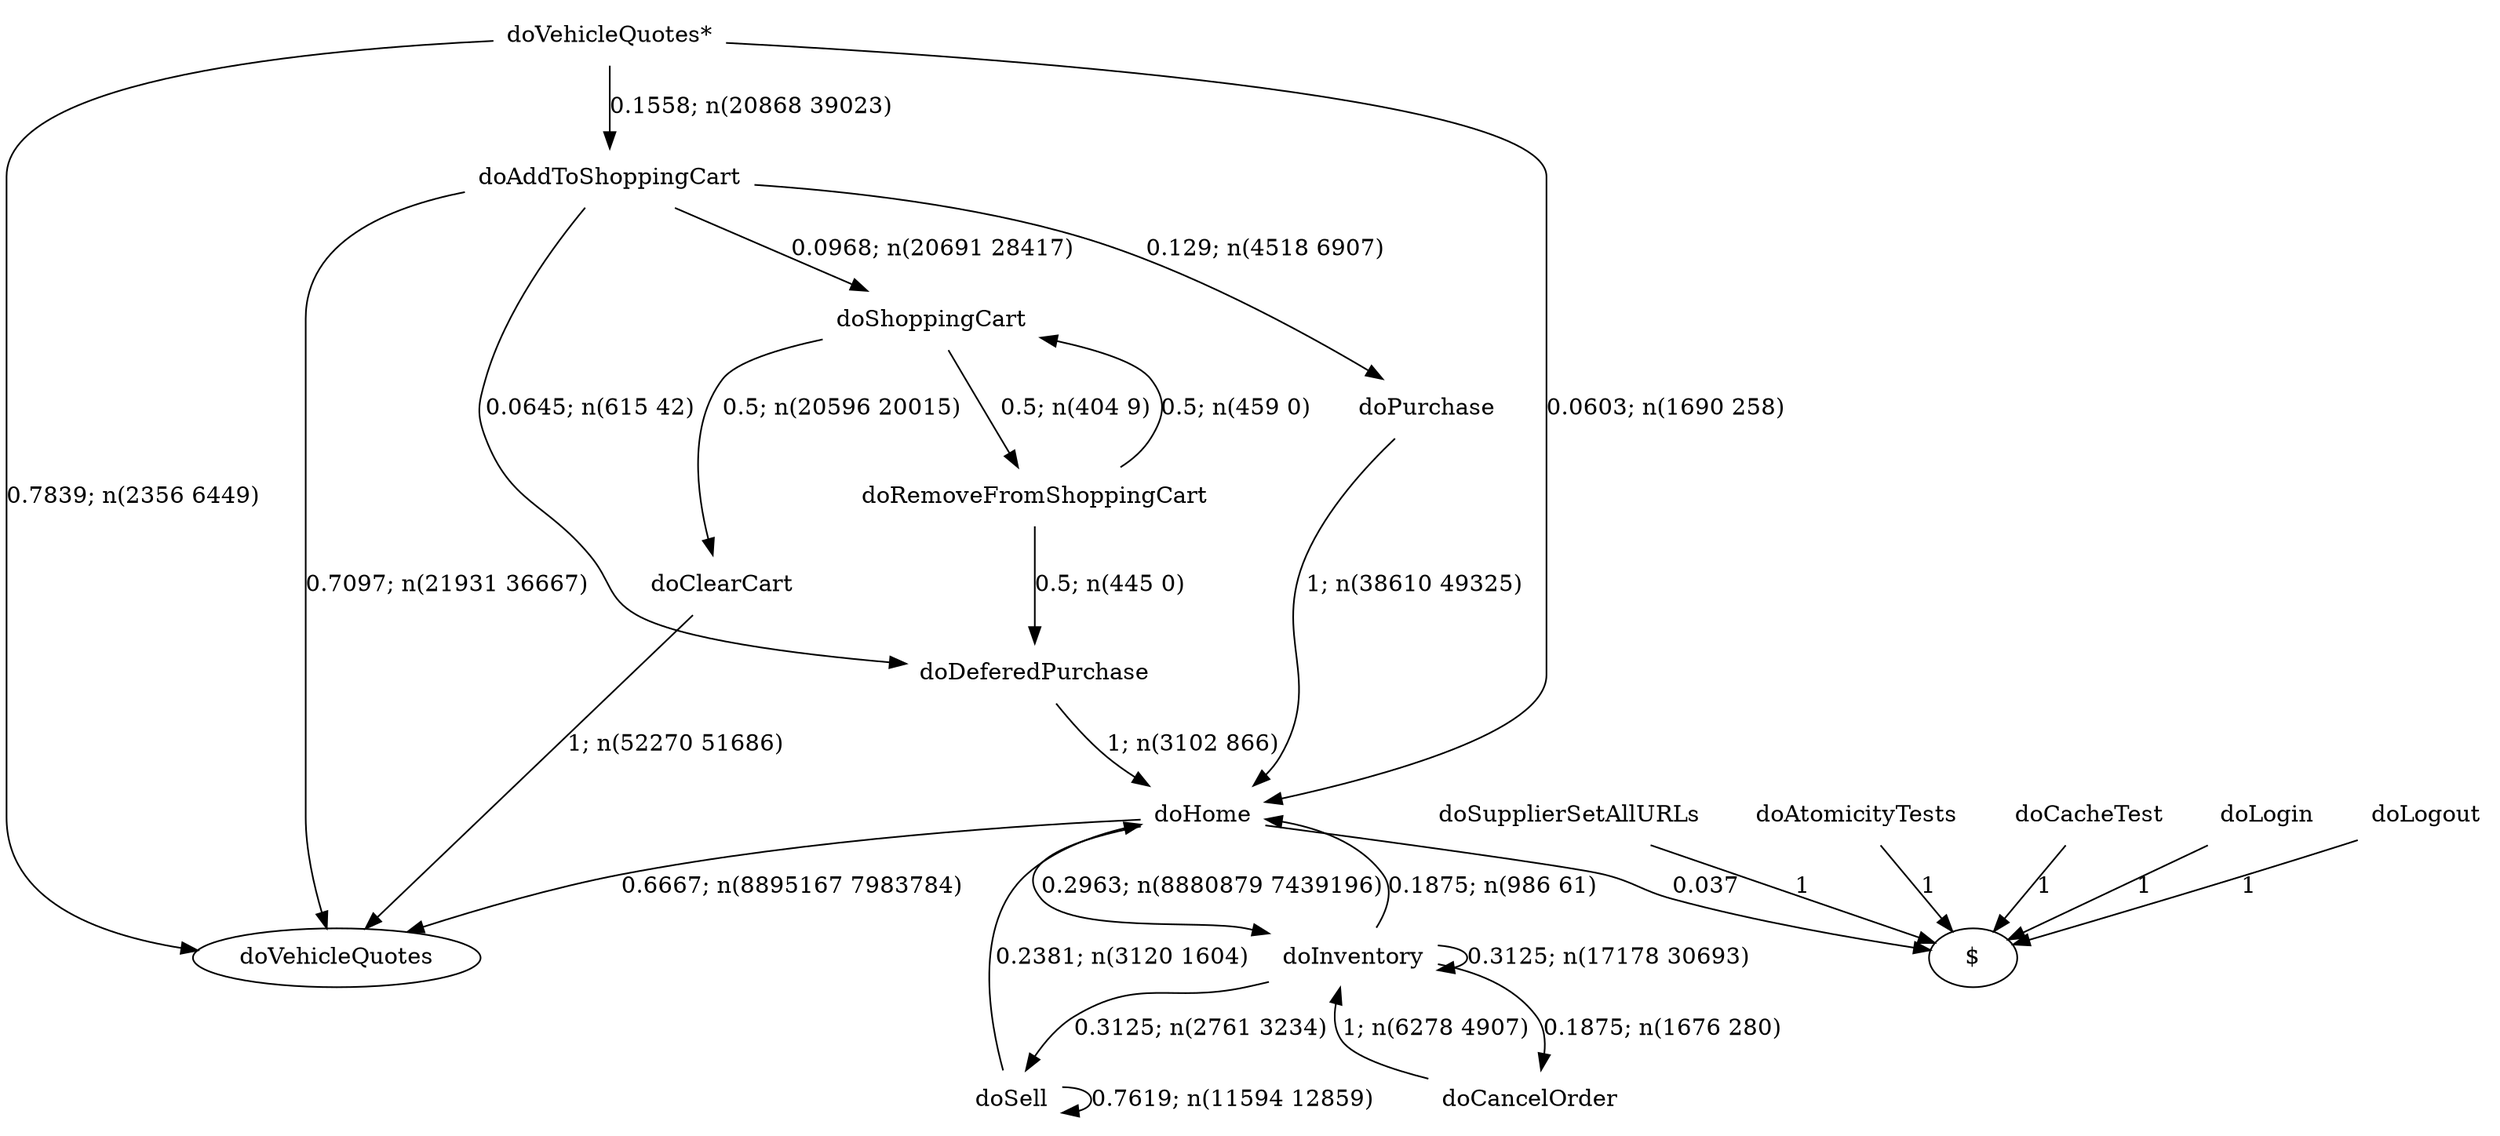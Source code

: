 digraph G {"doVehicleQuotes*" [label="doVehicleQuotes*",shape=none];"doSupplierSetAllURLs" [label="doSupplierSetAllURLs",shape=none];"doAtomicityTests" [label="doAtomicityTests",shape=none];"doCacheTest" [label="doCacheTest",shape=none];"doLogin" [label="doLogin",shape=none];"doAddToShoppingCart" [label="doAddToShoppingCart",shape=none];"doDeferedPurchase" [label="doDeferedPurchase",shape=none];"doHome" [label="doHome",shape=none];"doShoppingCart" [label="doShoppingCart",shape=none];"doClearCart" [label="doClearCart",shape=none];"doPurchase" [label="doPurchase",shape=none];"doInventory" [label="doInventory",shape=none];"doSell" [label="doSell",shape=none];"doLogout" [label="doLogout",shape=none];"doCancelOrder" [label="doCancelOrder",shape=none];"doRemoveFromShoppingCart" [label="doRemoveFromShoppingCart",shape=none];"doVehicleQuotes*"->"doVehicleQuotes" [style=solid,label="0.7839; n(2356 6449)"];"doVehicleQuotes*"->"doAddToShoppingCart" [style=solid,label="0.1558; n(20868 39023)"];"doVehicleQuotes*"->"doHome" [style=solid,label="0.0603; n(1690 258)"];"doSupplierSetAllURLs"->"$" [style=solid,label="1"];"doAtomicityTests"->"$" [style=solid,label="1"];"doCacheTest"->"$" [style=solid,label="1"];"doLogin"->"$" [style=solid,label="1"];"doAddToShoppingCart"->"doVehicleQuotes" [style=solid,label="0.7097; n(21931 36667)"];"doAddToShoppingCart"->"doDeferedPurchase" [style=solid,label="0.0645; n(615 42)"];"doAddToShoppingCart"->"doShoppingCart" [style=solid,label="0.0968; n(20691 28417)"];"doAddToShoppingCart"->"doPurchase" [style=solid,label="0.129; n(4518 6907)"];"doDeferedPurchase"->"doHome" [style=solid,label="1; n(3102 866)"];"doHome"->"doVehicleQuotes" [style=solid,label="0.6667; n(8895167 7983784)"];"doHome"->"doInventory" [style=solid,label="0.2963; n(8880879 7439196)"];"doHome"->"$" [style=solid,label="0.037"];"doShoppingCart"->"doClearCart" [style=solid,label="0.5; n(20596 20015)"];"doShoppingCart"->"doRemoveFromShoppingCart" [style=solid,label="0.5; n(404 9)"];"doClearCart"->"doVehicleQuotes" [style=solid,label="1; n(52270 51686)"];"doPurchase"->"doHome" [style=solid,label="1; n(38610 49325)"];"doInventory"->"doHome" [style=solid,label="0.1875; n(986 61)"];"doInventory"->"doInventory" [style=solid,label="0.3125; n(17178 30693)"];"doInventory"->"doSell" [style=solid,label="0.3125; n(2761 3234)"];"doInventory"->"doCancelOrder" [style=solid,label="0.1875; n(1676 280)"];"doSell"->"doHome" [style=solid,label="0.2381; n(3120 1604)"];"doSell"->"doSell" [style=solid,label="0.7619; n(11594 12859)"];"doLogout"->"$" [style=solid,label="1"];"doCancelOrder"->"doInventory" [style=solid,label="1; n(6278 4907)"];"doRemoveFromShoppingCart"->"doDeferedPurchase" [style=solid,label="0.5; n(445 0)"];"doRemoveFromShoppingCart"->"doShoppingCart" [style=solid,label="0.5; n(459 0)"];}
